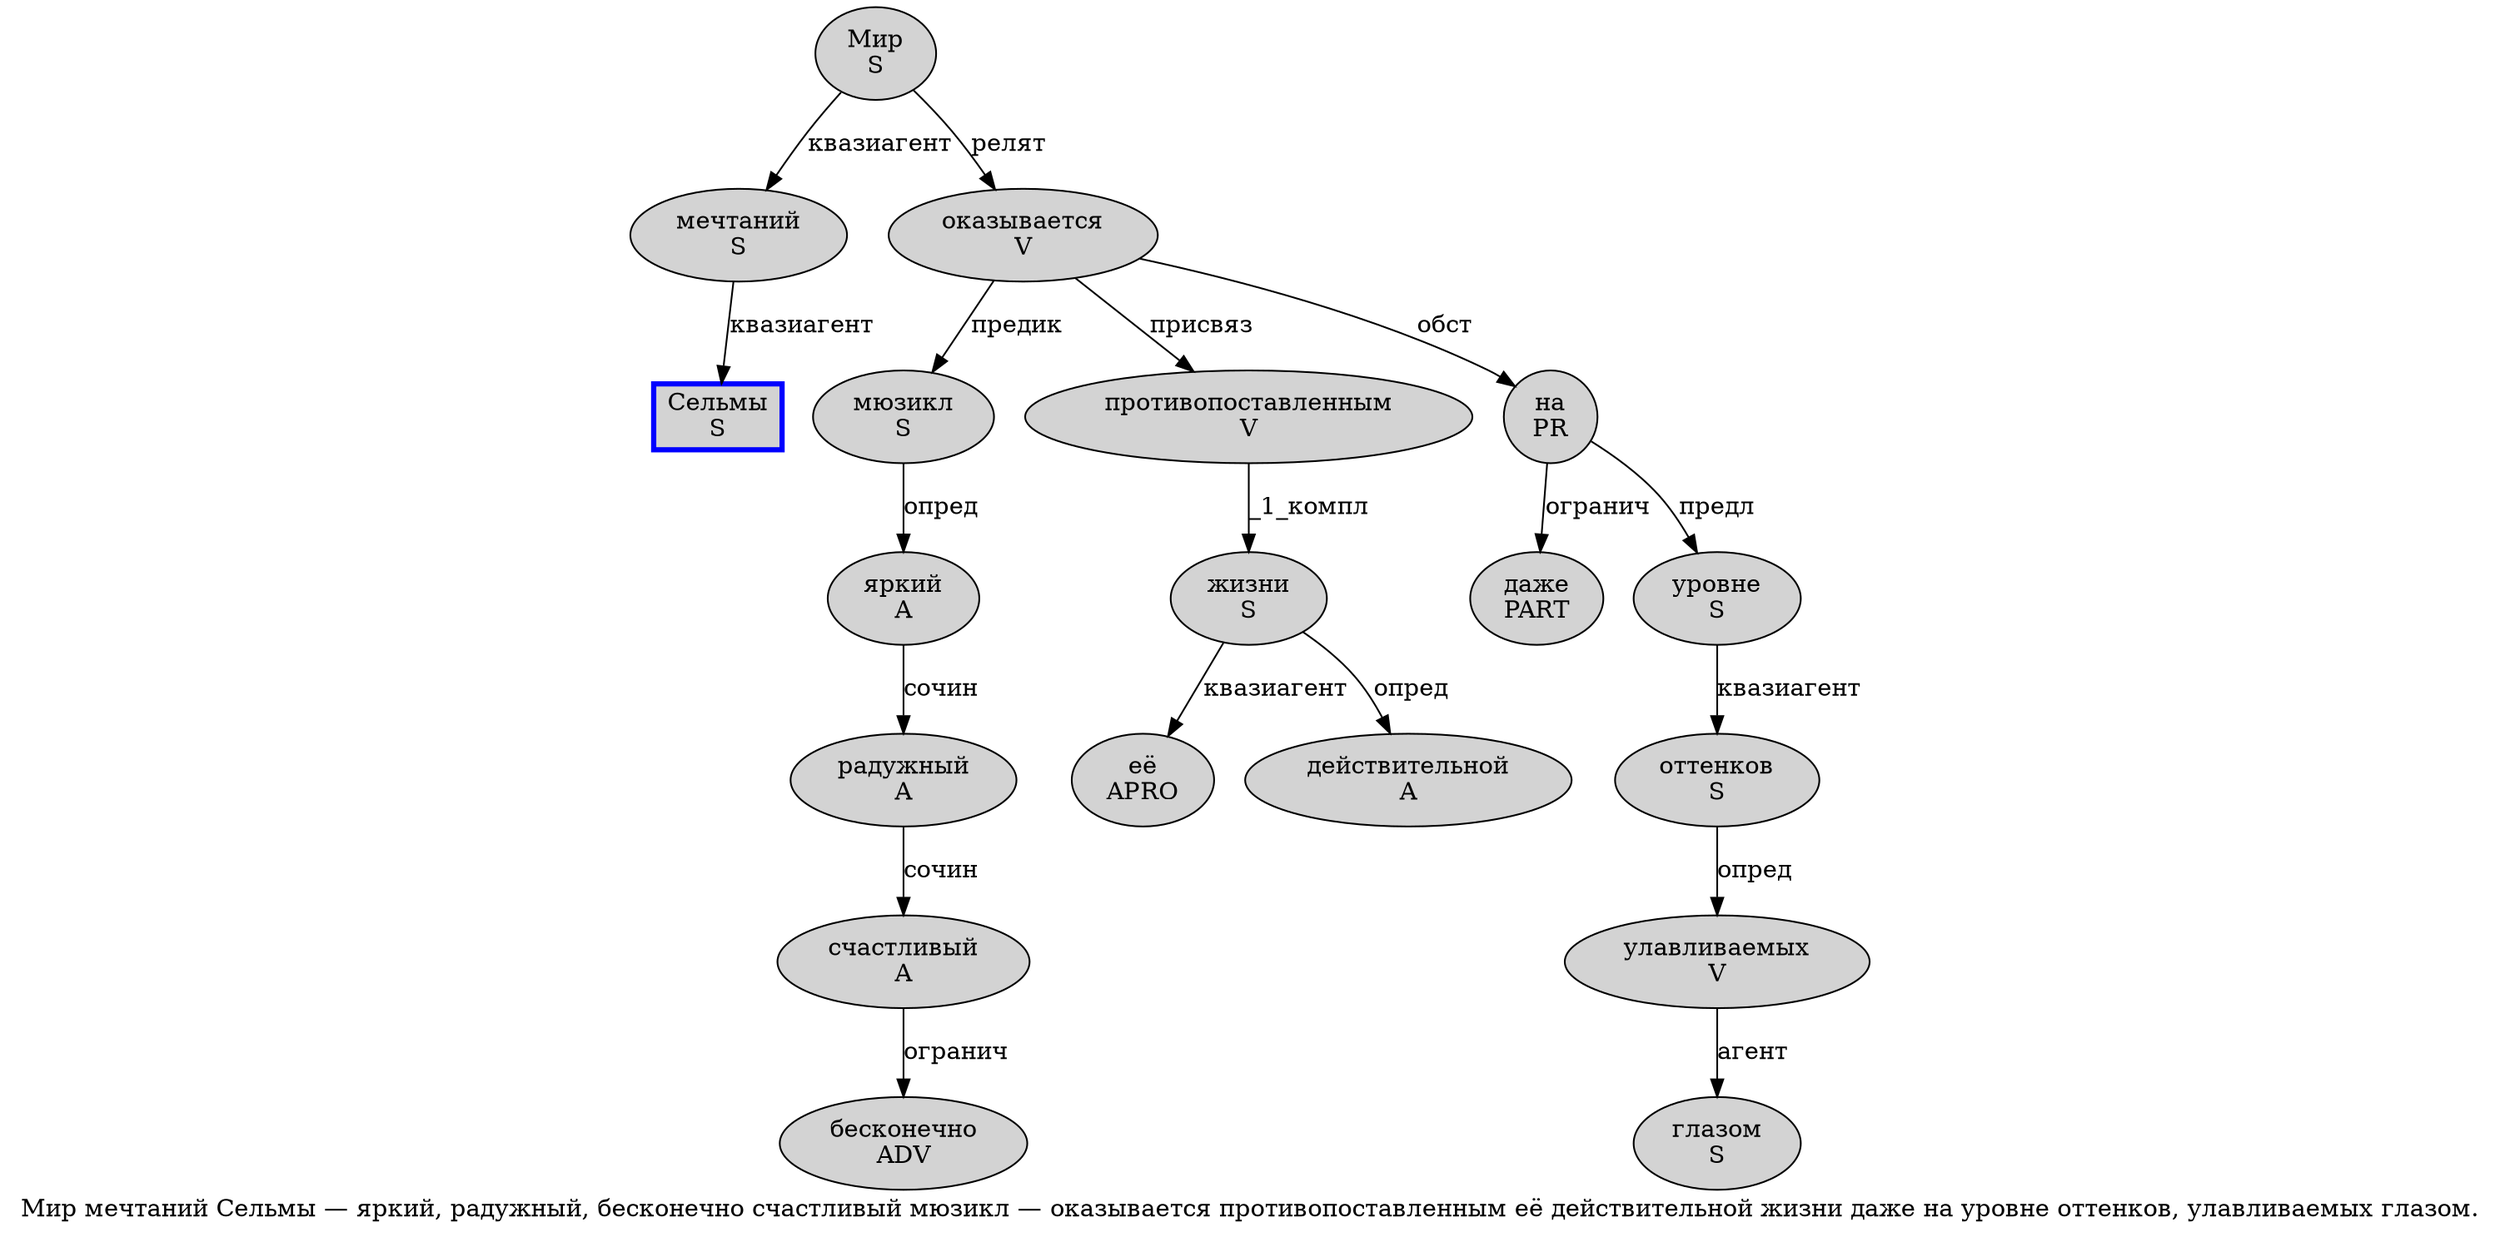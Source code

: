 digraph SENTENCE_1195 {
	graph [label="Мир мечтаний Сельмы — яркий, радужный, бесконечно счастливый мюзикл — оказывается противопоставленным её действительной жизни даже на уровне оттенков, улавливаемых глазом."]
	node [style=filled]
		0 [label="Мир
S" color="" fillcolor=lightgray penwidth=1 shape=ellipse]
		1 [label="мечтаний
S" color="" fillcolor=lightgray penwidth=1 shape=ellipse]
		2 [label="Сельмы
S" color=blue fillcolor=lightgray penwidth=3 shape=box]
		4 [label="яркий
A" color="" fillcolor=lightgray penwidth=1 shape=ellipse]
		6 [label="радужный
A" color="" fillcolor=lightgray penwidth=1 shape=ellipse]
		8 [label="бесконечно
ADV" color="" fillcolor=lightgray penwidth=1 shape=ellipse]
		9 [label="счастливый
A" color="" fillcolor=lightgray penwidth=1 shape=ellipse]
		10 [label="мюзикл
S" color="" fillcolor=lightgray penwidth=1 shape=ellipse]
		12 [label="оказывается
V" color="" fillcolor=lightgray penwidth=1 shape=ellipse]
		13 [label="противопоставленным
V" color="" fillcolor=lightgray penwidth=1 shape=ellipse]
		14 [label="её
APRO" color="" fillcolor=lightgray penwidth=1 shape=ellipse]
		15 [label="действительной
A" color="" fillcolor=lightgray penwidth=1 shape=ellipse]
		16 [label="жизни
S" color="" fillcolor=lightgray penwidth=1 shape=ellipse]
		17 [label="даже
PART" color="" fillcolor=lightgray penwidth=1 shape=ellipse]
		18 [label="на
PR" color="" fillcolor=lightgray penwidth=1 shape=ellipse]
		19 [label="уровне
S" color="" fillcolor=lightgray penwidth=1 shape=ellipse]
		20 [label="оттенков
S" color="" fillcolor=lightgray penwidth=1 shape=ellipse]
		22 [label="улавливаемых
V" color="" fillcolor=lightgray penwidth=1 shape=ellipse]
		23 [label="глазом
S" color="" fillcolor=lightgray penwidth=1 shape=ellipse]
			12 -> 10 [label="предик"]
			12 -> 13 [label="присвяз"]
			12 -> 18 [label="обст"]
			4 -> 6 [label="сочин"]
			6 -> 9 [label="сочин"]
			9 -> 8 [label="огранич"]
			16 -> 14 [label="квазиагент"]
			16 -> 15 [label="опред"]
			1 -> 2 [label="квазиагент"]
			18 -> 17 [label="огранич"]
			18 -> 19 [label="предл"]
			20 -> 22 [label="опред"]
			22 -> 23 [label="агент"]
			13 -> 16 [label="_1_компл"]
			10 -> 4 [label="опред"]
			19 -> 20 [label="квазиагент"]
			0 -> 1 [label="квазиагент"]
			0 -> 12 [label="релят"]
}